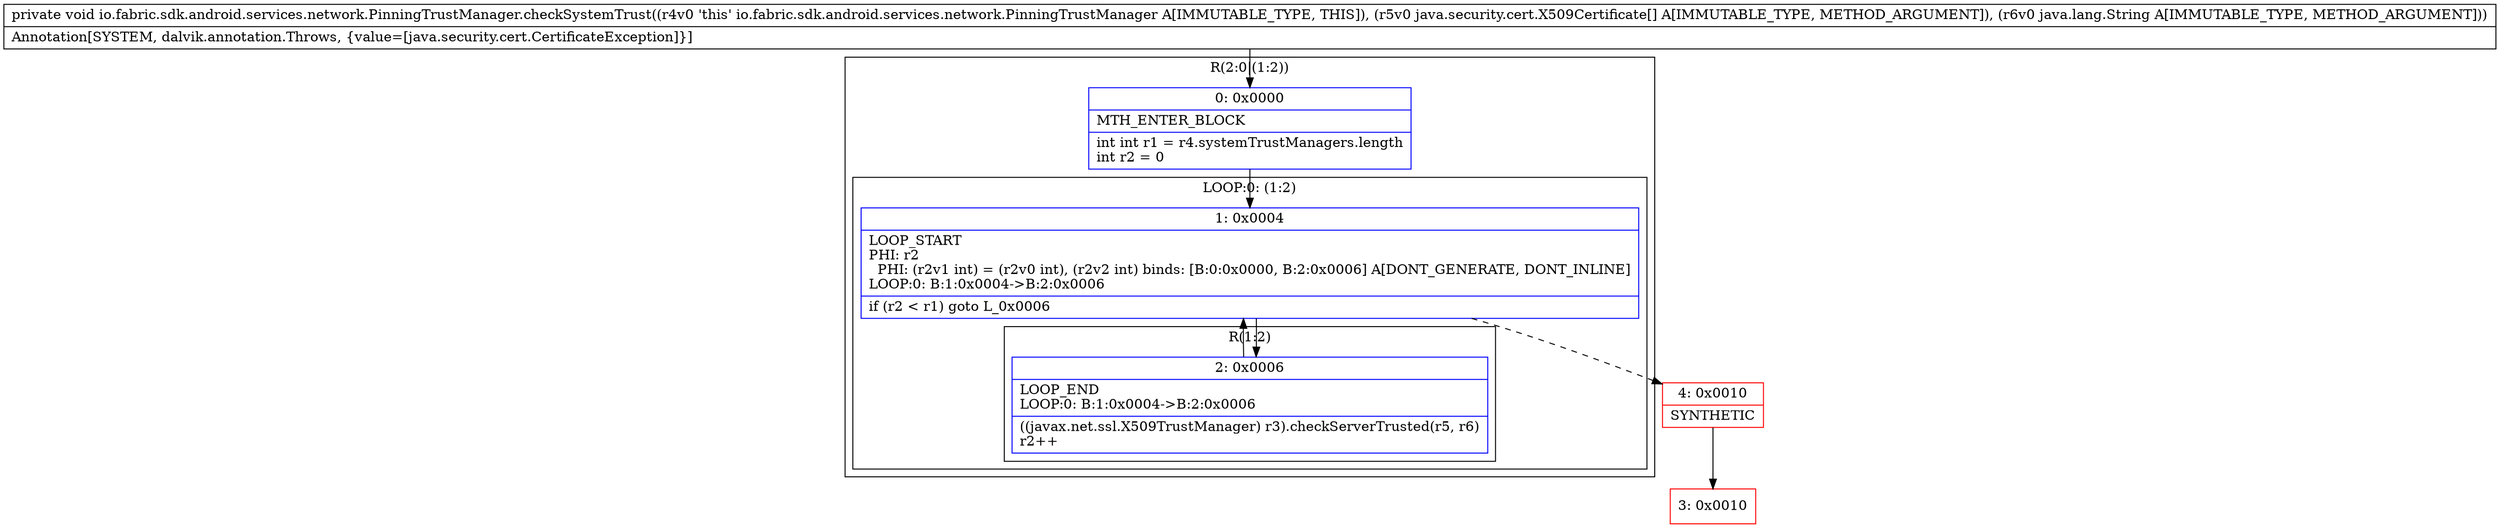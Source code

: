 digraph "CFG forio.fabric.sdk.android.services.network.PinningTrustManager.checkSystemTrust([Ljava\/security\/cert\/X509Certificate;Ljava\/lang\/String;)V" {
subgraph cluster_Region_405899724 {
label = "R(2:0|(1:2))";
node [shape=record,color=blue];
Node_0 [shape=record,label="{0\:\ 0x0000|MTH_ENTER_BLOCK\l|int int r1 = r4.systemTrustManagers.length\lint r2 = 0\l}"];
subgraph cluster_LoopRegion_184447181 {
label = "LOOP:0: (1:2)";
node [shape=record,color=blue];
Node_1 [shape=record,label="{1\:\ 0x0004|LOOP_START\lPHI: r2 \l  PHI: (r2v1 int) = (r2v0 int), (r2v2 int) binds: [B:0:0x0000, B:2:0x0006] A[DONT_GENERATE, DONT_INLINE]\lLOOP:0: B:1:0x0004\-\>B:2:0x0006\l|if (r2 \< r1) goto L_0x0006\l}"];
subgraph cluster_Region_1665218209 {
label = "R(1:2)";
node [shape=record,color=blue];
Node_2 [shape=record,label="{2\:\ 0x0006|LOOP_END\lLOOP:0: B:1:0x0004\-\>B:2:0x0006\l|((javax.net.ssl.X509TrustManager) r3).checkServerTrusted(r5, r6)\lr2++\l}"];
}
}
}
Node_3 [shape=record,color=red,label="{3\:\ 0x0010}"];
Node_4 [shape=record,color=red,label="{4\:\ 0x0010|SYNTHETIC\l}"];
MethodNode[shape=record,label="{private void io.fabric.sdk.android.services.network.PinningTrustManager.checkSystemTrust((r4v0 'this' io.fabric.sdk.android.services.network.PinningTrustManager A[IMMUTABLE_TYPE, THIS]), (r5v0 java.security.cert.X509Certificate[] A[IMMUTABLE_TYPE, METHOD_ARGUMENT]), (r6v0 java.lang.String A[IMMUTABLE_TYPE, METHOD_ARGUMENT]))  | Annotation[SYSTEM, dalvik.annotation.Throws, \{value=[java.security.cert.CertificateException]\}]\l}"];
MethodNode -> Node_0;
Node_0 -> Node_1;
Node_1 -> Node_2;
Node_1 -> Node_4[style=dashed];
Node_2 -> Node_1;
Node_4 -> Node_3;
}

